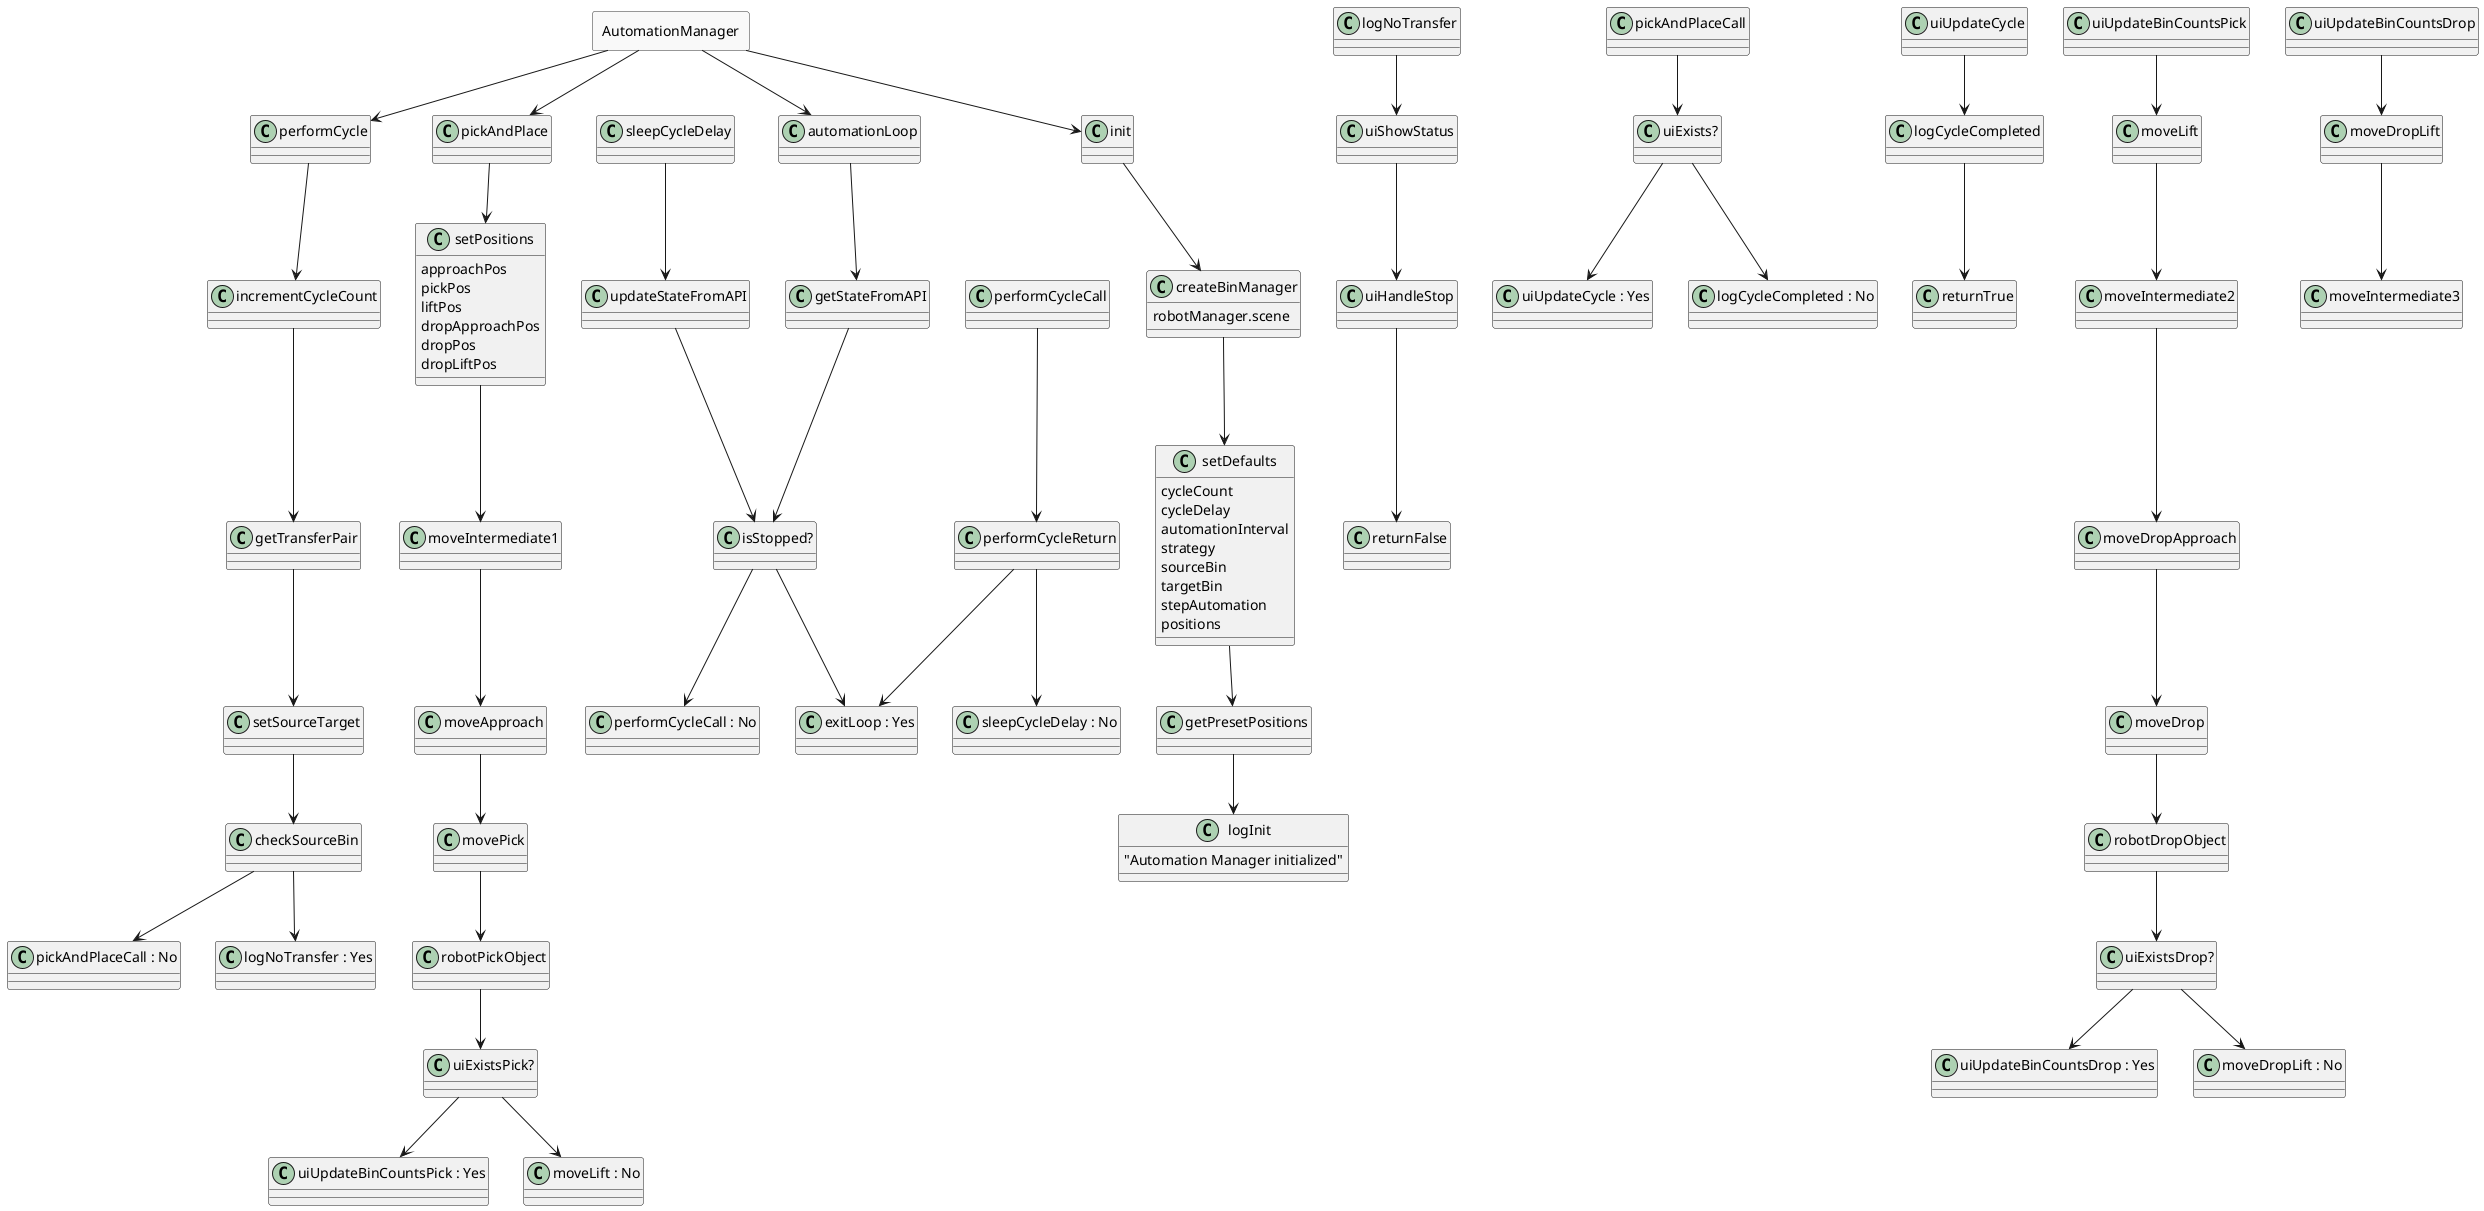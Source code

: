 @startuml

!define RECTANGLE rectangle
skinparam rectangle {
    BackgroundColor #F9F9F9
    BorderColor #333
}

RECTANGLE AutomationManager {
}

AutomationManager --> init
AutomationManager --> automationLoop
AutomationManager --> performCycle
AutomationManager --> pickAndPlace

' ----------------------
' Init Flow
' ----------------------
init --> createBinManager
createBinManager : robotManager.scene
createBinManager --> setDefaults
setDefaults : cycleCount
setDefaults : cycleDelay
setDefaults : automationInterval
setDefaults : strategy
setDefaults : sourceBin
setDefaults : targetBin
setDefaults : stepAutomation
setDefaults : positions
setDefaults --> getPresetPositions
getPresetPositions --> logInit
logInit : "Automation Manager initialized"

' ----------------------
' AutomationLoop Flow
' ----------------------
automationLoop --> getStateFromAPI
getStateFromAPI --> "isStopped?"
"isStopped?" --> "exitLoop : Yes"
"isStopped?" --> "performCycleCall : No"
performCycleCall --> performCycleReturn
performCycleReturn --> "exitLoop : Yes"
performCycleReturn --> "sleepCycleDelay : No"
sleepCycleDelay --> updateStateFromAPI
updateStateFromAPI --> "isStopped?"

' ----------------------
' PerformCycle Flow
' ----------------------
performCycle --> incrementCycleCount
incrementCycleCount --> getTransferPair
getTransferPair --> setSourceTarget
setSourceTarget --> checkSourceBin
checkSourceBin --> "logNoTransfer : Yes"
logNoTransfer --> uiShowStatus
uiShowStatus --> uiHandleStop
uiHandleStop --> returnFalse
checkSourceBin --> "pickAndPlaceCall : No"
pickAndPlaceCall --> "uiExists?"
"uiExists?" --> "uiUpdateCycle : Yes"
uiUpdateCycle --> logCycleCompleted
logCycleCompleted --> returnTrue
"uiExists?" --> "logCycleCompleted : No"

' ----------------------
' PickAndPlace Flow
' ----------------------
pickAndPlace --> setPositions
setPositions : approachPos
setPositions : pickPos
setPositions : liftPos
setPositions : dropApproachPos
setPositions : dropPos
setPositions : dropLiftPos
setPositions --> moveIntermediate1
moveIntermediate1 --> moveApproach
moveApproach --> movePick
movePick --> robotPickObject
robotPickObject --> "uiExistsPick?"
"uiExistsPick?" --> "uiUpdateBinCountsPick : Yes"
uiUpdateBinCountsPick --> moveLift
"uiExistsPick?" --> "moveLift : No"
moveLift --> moveIntermediate2
moveIntermediate2 --> moveDropApproach
moveDropApproach --> moveDrop
moveDrop --> robotDropObject
robotDropObject --> "uiExistsDrop?"
"uiExistsDrop?" --> "uiUpdateBinCountsDrop : Yes"
"uiExistsDrop?" --> "moveDropLift : No"
uiUpdateBinCountsDrop --> moveDropLift
moveDropLift --> moveIntermediate3

@enduml
